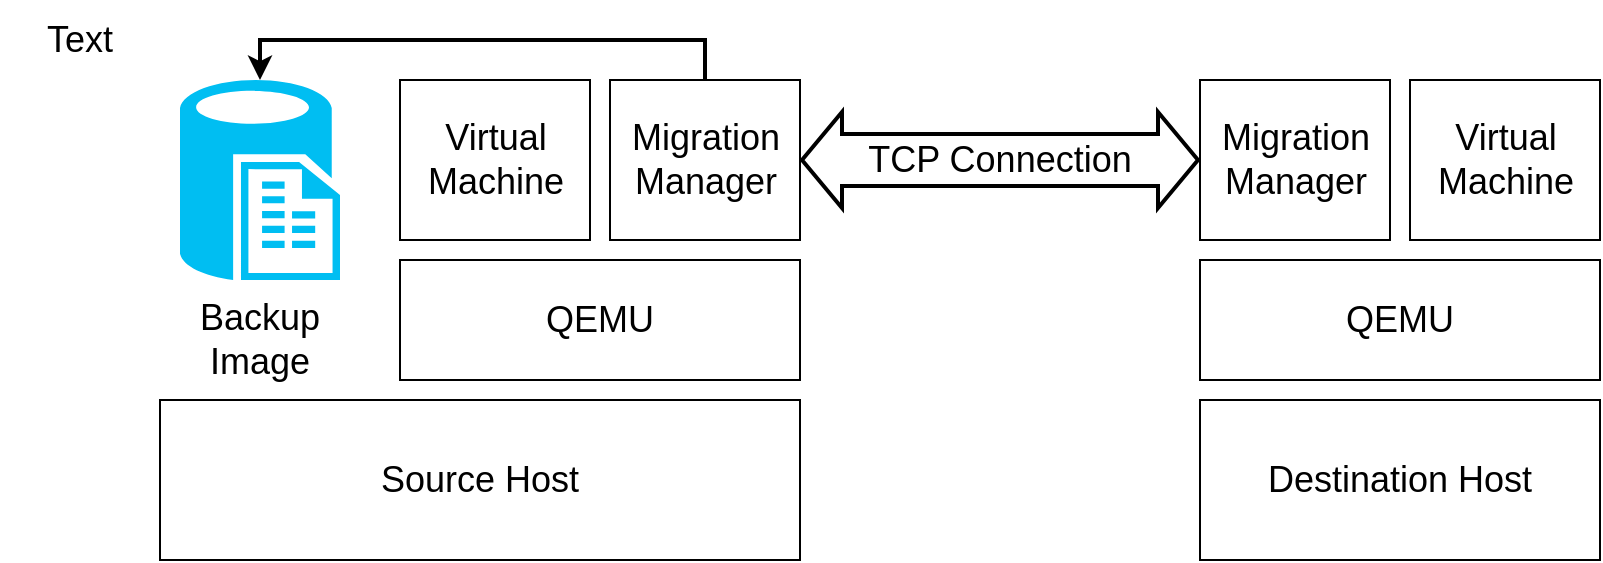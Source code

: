 <mxfile version="20.4.1" type="github">
  <diagram id="u5kzIT9bRQmSxLJKgCBW" name="第 1 页">
    <mxGraphModel dx="1555" dy="468" grid="1" gridSize="10" guides="1" tooltips="1" connect="1" arrows="1" fold="1" page="1" pageScale="1" pageWidth="827" pageHeight="1169" math="0" shadow="0">
      <root>
        <mxCell id="0" />
        <mxCell id="1" parent="0" />
        <mxCell id="TkCIoPcJHNMCIFlm0-Ud-1" value="&lt;font style=&quot;font-size: 18px;&quot;&gt;Source Host&lt;/font&gt;" style="rounded=0;whiteSpace=wrap;html=1;" vertex="1" parent="1">
          <mxGeometry y="240" width="320" height="80" as="geometry" />
        </mxCell>
        <mxCell id="TkCIoPcJHNMCIFlm0-Ud-2" value="&lt;font style=&quot;font-size: 18px;&quot;&gt;Destination Host&lt;/font&gt;" style="rounded=0;whiteSpace=wrap;html=1;" vertex="1" parent="1">
          <mxGeometry x="520" y="240" width="200" height="80" as="geometry" />
        </mxCell>
        <mxCell id="TkCIoPcJHNMCIFlm0-Ud-3" value="" style="rounded=0;whiteSpace=wrap;html=1;" vertex="1" parent="1">
          <mxGeometry x="120" y="170" width="200" height="60" as="geometry" />
        </mxCell>
        <mxCell id="TkCIoPcJHNMCIFlm0-Ud-4" value="" style="rounded=0;whiteSpace=wrap;html=1;" vertex="1" parent="1">
          <mxGeometry x="520" y="170" width="200" height="60" as="geometry" />
        </mxCell>
        <mxCell id="TkCIoPcJHNMCIFlm0-Ud-5" value="" style="rounded=0;whiteSpace=wrap;html=1;" vertex="1" parent="1">
          <mxGeometry x="120" y="80" width="95" height="80" as="geometry" />
        </mxCell>
        <mxCell id="TkCIoPcJHNMCIFlm0-Ud-18" style="edgeStyle=orthogonalEdgeStyle;rounded=0;orthogonalLoop=1;jettySize=auto;html=1;exitX=0.5;exitY=0;exitDx=0;exitDy=0;entryX=0.5;entryY=0;entryDx=0;entryDy=0;entryPerimeter=0;fontSize=18;strokeWidth=2;" edge="1" parent="1" source="TkCIoPcJHNMCIFlm0-Ud-6" target="TkCIoPcJHNMCIFlm0-Ud-16">
          <mxGeometry relative="1" as="geometry" />
        </mxCell>
        <mxCell id="TkCIoPcJHNMCIFlm0-Ud-6" value="" style="rounded=0;whiteSpace=wrap;html=1;" vertex="1" parent="1">
          <mxGeometry x="225" y="80" width="95" height="80" as="geometry" />
        </mxCell>
        <mxCell id="TkCIoPcJHNMCIFlm0-Ud-7" value="&lt;font style=&quot;font-size: 18px;&quot;&gt;Text&lt;/font&gt;" style="text;html=1;strokeColor=none;fillColor=none;align=center;verticalAlign=middle;whiteSpace=wrap;rounded=0;" vertex="1" parent="1">
          <mxGeometry x="-80" y="40" width="80" height="40" as="geometry" />
        </mxCell>
        <mxCell id="TkCIoPcJHNMCIFlm0-Ud-8" value="&lt;font style=&quot;font-size: 18px;&quot;&gt;QEMU&lt;/font&gt;" style="text;html=1;strokeColor=none;fillColor=none;align=center;verticalAlign=middle;whiteSpace=wrap;rounded=0;" vertex="1" parent="1">
          <mxGeometry x="180" y="180" width="80" height="40" as="geometry" />
        </mxCell>
        <mxCell id="TkCIoPcJHNMCIFlm0-Ud-9" value="&lt;font style=&quot;font-size: 18px;&quot;&gt;QEMU&lt;/font&gt;" style="text;html=1;strokeColor=none;fillColor=none;align=center;verticalAlign=middle;whiteSpace=wrap;rounded=0;" vertex="1" parent="1">
          <mxGeometry x="580" y="180" width="80" height="40" as="geometry" />
        </mxCell>
        <mxCell id="TkCIoPcJHNMCIFlm0-Ud-10" value="" style="rounded=0;whiteSpace=wrap;html=1;" vertex="1" parent="1">
          <mxGeometry x="520" y="80" width="95" height="80" as="geometry" />
        </mxCell>
        <mxCell id="TkCIoPcJHNMCIFlm0-Ud-11" value="" style="rounded=0;whiteSpace=wrap;html=1;" vertex="1" parent="1">
          <mxGeometry x="625" y="80" width="95" height="80" as="geometry" />
        </mxCell>
        <mxCell id="TkCIoPcJHNMCIFlm0-Ud-12" value="&lt;font style=&quot;font-size: 18px;&quot;&gt;Virtual Machine&lt;/font&gt;" style="text;html=1;strokeColor=none;fillColor=none;align=center;verticalAlign=middle;whiteSpace=wrap;rounded=0;" vertex="1" parent="1">
          <mxGeometry x="127.5" y="100" width="80" height="40" as="geometry" />
        </mxCell>
        <mxCell id="TkCIoPcJHNMCIFlm0-Ud-13" value="&lt;font style=&quot;font-size: 18px;&quot;&gt;Virtual Machine&lt;/font&gt;" style="text;html=1;strokeColor=none;fillColor=none;align=center;verticalAlign=middle;whiteSpace=wrap;rounded=0;" vertex="1" parent="1">
          <mxGeometry x="632.5" y="100" width="80" height="40" as="geometry" />
        </mxCell>
        <mxCell id="TkCIoPcJHNMCIFlm0-Ud-14" value="&lt;font style=&quot;font-size: 18px;&quot;&gt;Migration Manager&lt;/font&gt;" style="text;html=1;strokeColor=none;fillColor=none;align=center;verticalAlign=middle;whiteSpace=wrap;rounded=0;" vertex="1" parent="1">
          <mxGeometry x="232.5" y="100" width="80" height="40" as="geometry" />
        </mxCell>
        <mxCell id="TkCIoPcJHNMCIFlm0-Ud-15" value="&lt;font style=&quot;font-size: 18px;&quot;&gt;Migration Manager&lt;/font&gt;" style="text;html=1;strokeColor=none;fillColor=none;align=center;verticalAlign=middle;whiteSpace=wrap;rounded=0;" vertex="1" parent="1">
          <mxGeometry x="527.5" y="100" width="80" height="40" as="geometry" />
        </mxCell>
        <mxCell id="TkCIoPcJHNMCIFlm0-Ud-16" value="" style="verticalLabelPosition=bottom;html=1;verticalAlign=top;align=center;strokeColor=none;fillColor=#00BEF2;shape=mxgraph.azure.sql_reporting;fontSize=18;" vertex="1" parent="1">
          <mxGeometry x="10" y="80" width="80" height="100" as="geometry" />
        </mxCell>
        <mxCell id="TkCIoPcJHNMCIFlm0-Ud-17" value="&lt;font style=&quot;font-size: 18px;&quot;&gt;Backup Image&lt;/font&gt;" style="text;html=1;strokeColor=none;fillColor=none;align=center;verticalAlign=middle;whiteSpace=wrap;rounded=0;" vertex="1" parent="1">
          <mxGeometry x="10" y="190" width="80" height="40" as="geometry" />
        </mxCell>
        <mxCell id="TkCIoPcJHNMCIFlm0-Ud-19" value="" style="shape=flexArrow;endArrow=classic;startArrow=classic;html=1;rounded=0;strokeWidth=2;fontSize=18;exitX=1;exitY=0.5;exitDx=0;exitDy=0;entryX=0;entryY=0.5;entryDx=0;entryDy=0;width=25;" edge="1" parent="1" source="TkCIoPcJHNMCIFlm0-Ud-6" target="TkCIoPcJHNMCIFlm0-Ud-10">
          <mxGeometry width="100" height="100" relative="1" as="geometry">
            <mxPoint x="370" y="190" as="sourcePoint" />
            <mxPoint x="470" y="90" as="targetPoint" />
          </mxGeometry>
        </mxCell>
        <mxCell id="TkCIoPcJHNMCIFlm0-Ud-20" value="&lt;font style=&quot;font-size: 18px;&quot;&gt;TCP Connection&lt;/font&gt;" style="text;html=1;strokeColor=none;fillColor=none;align=center;verticalAlign=middle;whiteSpace=wrap;rounded=0;" vertex="1" parent="1">
          <mxGeometry x="340" y="100" width="160" height="40" as="geometry" />
        </mxCell>
      </root>
    </mxGraphModel>
  </diagram>
</mxfile>
